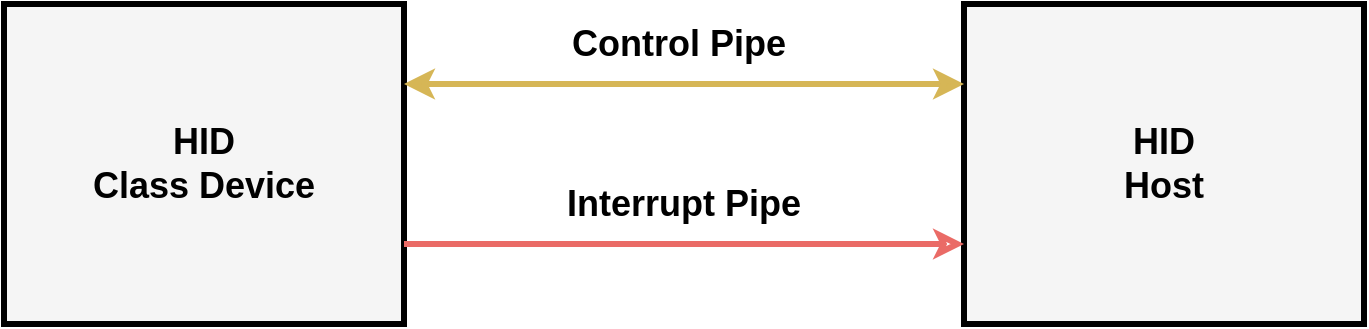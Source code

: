 <mxfile version="26.0.16">
  <diagram name="Page-1" id="Neox61E2Vatp0nYVNnNG">
    <mxGraphModel dx="989" dy="577" grid="1" gridSize="10" guides="1" tooltips="1" connect="1" arrows="1" fold="1" page="1" pageScale="1" pageWidth="1169" pageHeight="827" math="0" shadow="0">
      <root>
        <mxCell id="0" />
        <mxCell id="1" parent="0" />
        <mxCell id="qWtRrwtmwvz5OWLaRLju-1" value="&lt;font style=&quot;font-size: 18px; color: rgb(0, 0, 0);&quot;&gt;&lt;b style=&quot;&quot;&gt;HID&lt;/b&gt;&lt;/font&gt;&lt;div&gt;&lt;font style=&quot;font-size: 18px; color: rgb(0, 0, 0);&quot;&gt;&lt;b style=&quot;&quot;&gt;Class Device&lt;/b&gt;&lt;/font&gt;&lt;/div&gt;" style="rounded=0;whiteSpace=wrap;html=1;strokeWidth=3;fillColor=#f5f5f5;fontColor=#333333;strokeColor=#000000;" vertex="1" parent="1">
          <mxGeometry x="120" y="320" width="200" height="160" as="geometry" />
        </mxCell>
        <mxCell id="qWtRrwtmwvz5OWLaRLju-2" value="&lt;font style=&quot;font-size: 18px; color: rgb(0, 0, 0);&quot;&gt;&lt;b style=&quot;&quot;&gt;HID&lt;/b&gt;&lt;/font&gt;&lt;div&gt;&lt;font style=&quot;font-size: 18px; color: rgb(0, 0, 0);&quot;&gt;&lt;b style=&quot;&quot;&gt;Host&lt;/b&gt;&lt;/font&gt;&lt;/div&gt;" style="rounded=0;whiteSpace=wrap;html=1;strokeWidth=3;fillColor=#f5f5f5;fontColor=#333333;strokeColor=#000000;" vertex="1" parent="1">
          <mxGeometry x="600" y="320" width="200" height="160" as="geometry" />
        </mxCell>
        <mxCell id="qWtRrwtmwvz5OWLaRLju-3" value="" style="endArrow=classic;html=1;rounded=0;exitX=1;exitY=0.25;exitDx=0;exitDy=0;entryX=0;entryY=0.25;entryDx=0;entryDy=0;strokeWidth=3;fillColor=#fff2cc;strokeColor=#d6b656;startArrow=classic;startFill=1;" edge="1" parent="1" source="qWtRrwtmwvz5OWLaRLju-1" target="qWtRrwtmwvz5OWLaRLju-2">
          <mxGeometry width="50" height="50" relative="1" as="geometry">
            <mxPoint x="560" y="450" as="sourcePoint" />
            <mxPoint x="610" y="400" as="targetPoint" />
          </mxGeometry>
        </mxCell>
        <mxCell id="qWtRrwtmwvz5OWLaRLju-4" value="" style="endArrow=none;html=1;rounded=0;exitX=0;exitY=0.75;exitDx=0;exitDy=0;entryX=1;entryY=0.75;entryDx=0;entryDy=0;strokeWidth=3;fillColor=#ffe6cc;strokeColor=#EA6B66;startArrow=classic;startFill=0;" edge="1" parent="1" source="qWtRrwtmwvz5OWLaRLju-2" target="qWtRrwtmwvz5OWLaRLju-1">
          <mxGeometry width="50" height="50" relative="1" as="geometry">
            <mxPoint x="560" y="450" as="sourcePoint" />
            <mxPoint x="610" y="400" as="targetPoint" />
          </mxGeometry>
        </mxCell>
        <mxCell id="qWtRrwtmwvz5OWLaRLju-5" value="&lt;font style=&quot;font-size: 18px; color: rgb(0, 0, 0);&quot;&gt;&lt;b style=&quot;&quot;&gt;Control Pipe&amp;nbsp;&lt;/b&gt;&lt;/font&gt;" style="text;html=1;align=center;verticalAlign=middle;whiteSpace=wrap;rounded=0;" vertex="1" parent="1">
          <mxGeometry x="360" y="320" width="200" height="40" as="geometry" />
        </mxCell>
        <mxCell id="qWtRrwtmwvz5OWLaRLju-6" value="&lt;font style=&quot;font-size: 18px; color: rgb(0, 0, 0);&quot;&gt;&lt;b style=&quot;&quot;&gt;Interrupt Pipe&lt;/b&gt;&lt;/font&gt;" style="text;html=1;align=center;verticalAlign=middle;whiteSpace=wrap;rounded=0;" vertex="1" parent="1">
          <mxGeometry x="360" y="400" width="200" height="40" as="geometry" />
        </mxCell>
      </root>
    </mxGraphModel>
  </diagram>
</mxfile>
